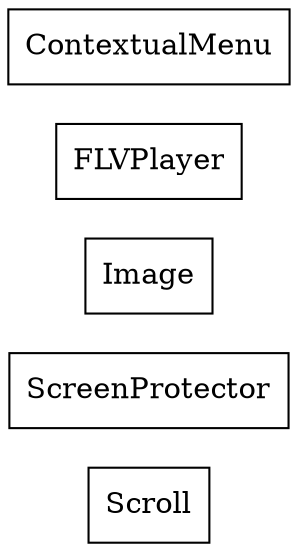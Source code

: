 strict digraph class_diagram {
  rankdir=LR;
  TypeScroll[
    label="Scroll",
    URL="Scroll.html",
    tooltip="com.sekati.ui.Scroll",
    shape="record"
  ];
  TypeScreenProtector[
    label="ScreenProtector",
    URL="ScreenProtector.html",
    tooltip="com.sekati.ui.ScreenProtector",
    shape="record"
  ];
  TypeImage[
    label="Image",
    URL="Image.html",
    tooltip="com.sekati.ui.Image",
    shape="record"
  ];
  TypeFLVPlayer[
    label="FLVPlayer",
    URL="FLVPlayer.html",
    tooltip="com.sekati.ui.FLVPlayer",
    shape="record"
  ];
  TypeContextualMenu[
    label="ContextualMenu",
    URL="ContextualMenu.html",
    tooltip="com.sekati.ui.ContextualMenu",
    shape="record"
  ];
}
